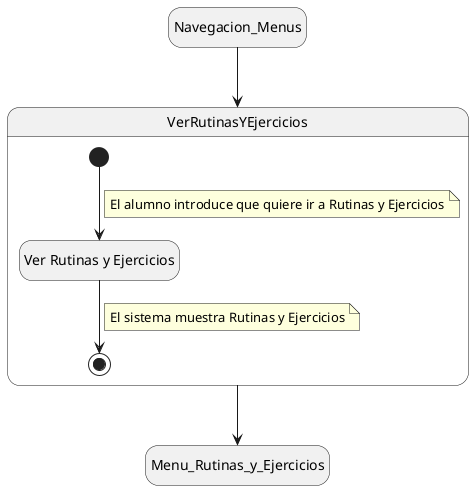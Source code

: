 @startuml VerRutinasYEjercicios
hide empty description

state Navegacion_Menus
state Menu_Rutinas_y_Ejercicios

state VerRutinasYEjercicios{
    state Ver as "Ver Rutinas y Ejercicios"
    [*] --> Ver
    note on link
        El alumno introduce que quiere ir a Rutinas y Ejercicios
    end note
    Ver --> [*]
    note on link
        El sistema muestra Rutinas y Ejercicios
    end note
}

Navegacion_Menus --> VerRutinasYEjercicios
VerRutinasYEjercicios --> Menu_Rutinas_y_Ejercicios
@enduml
